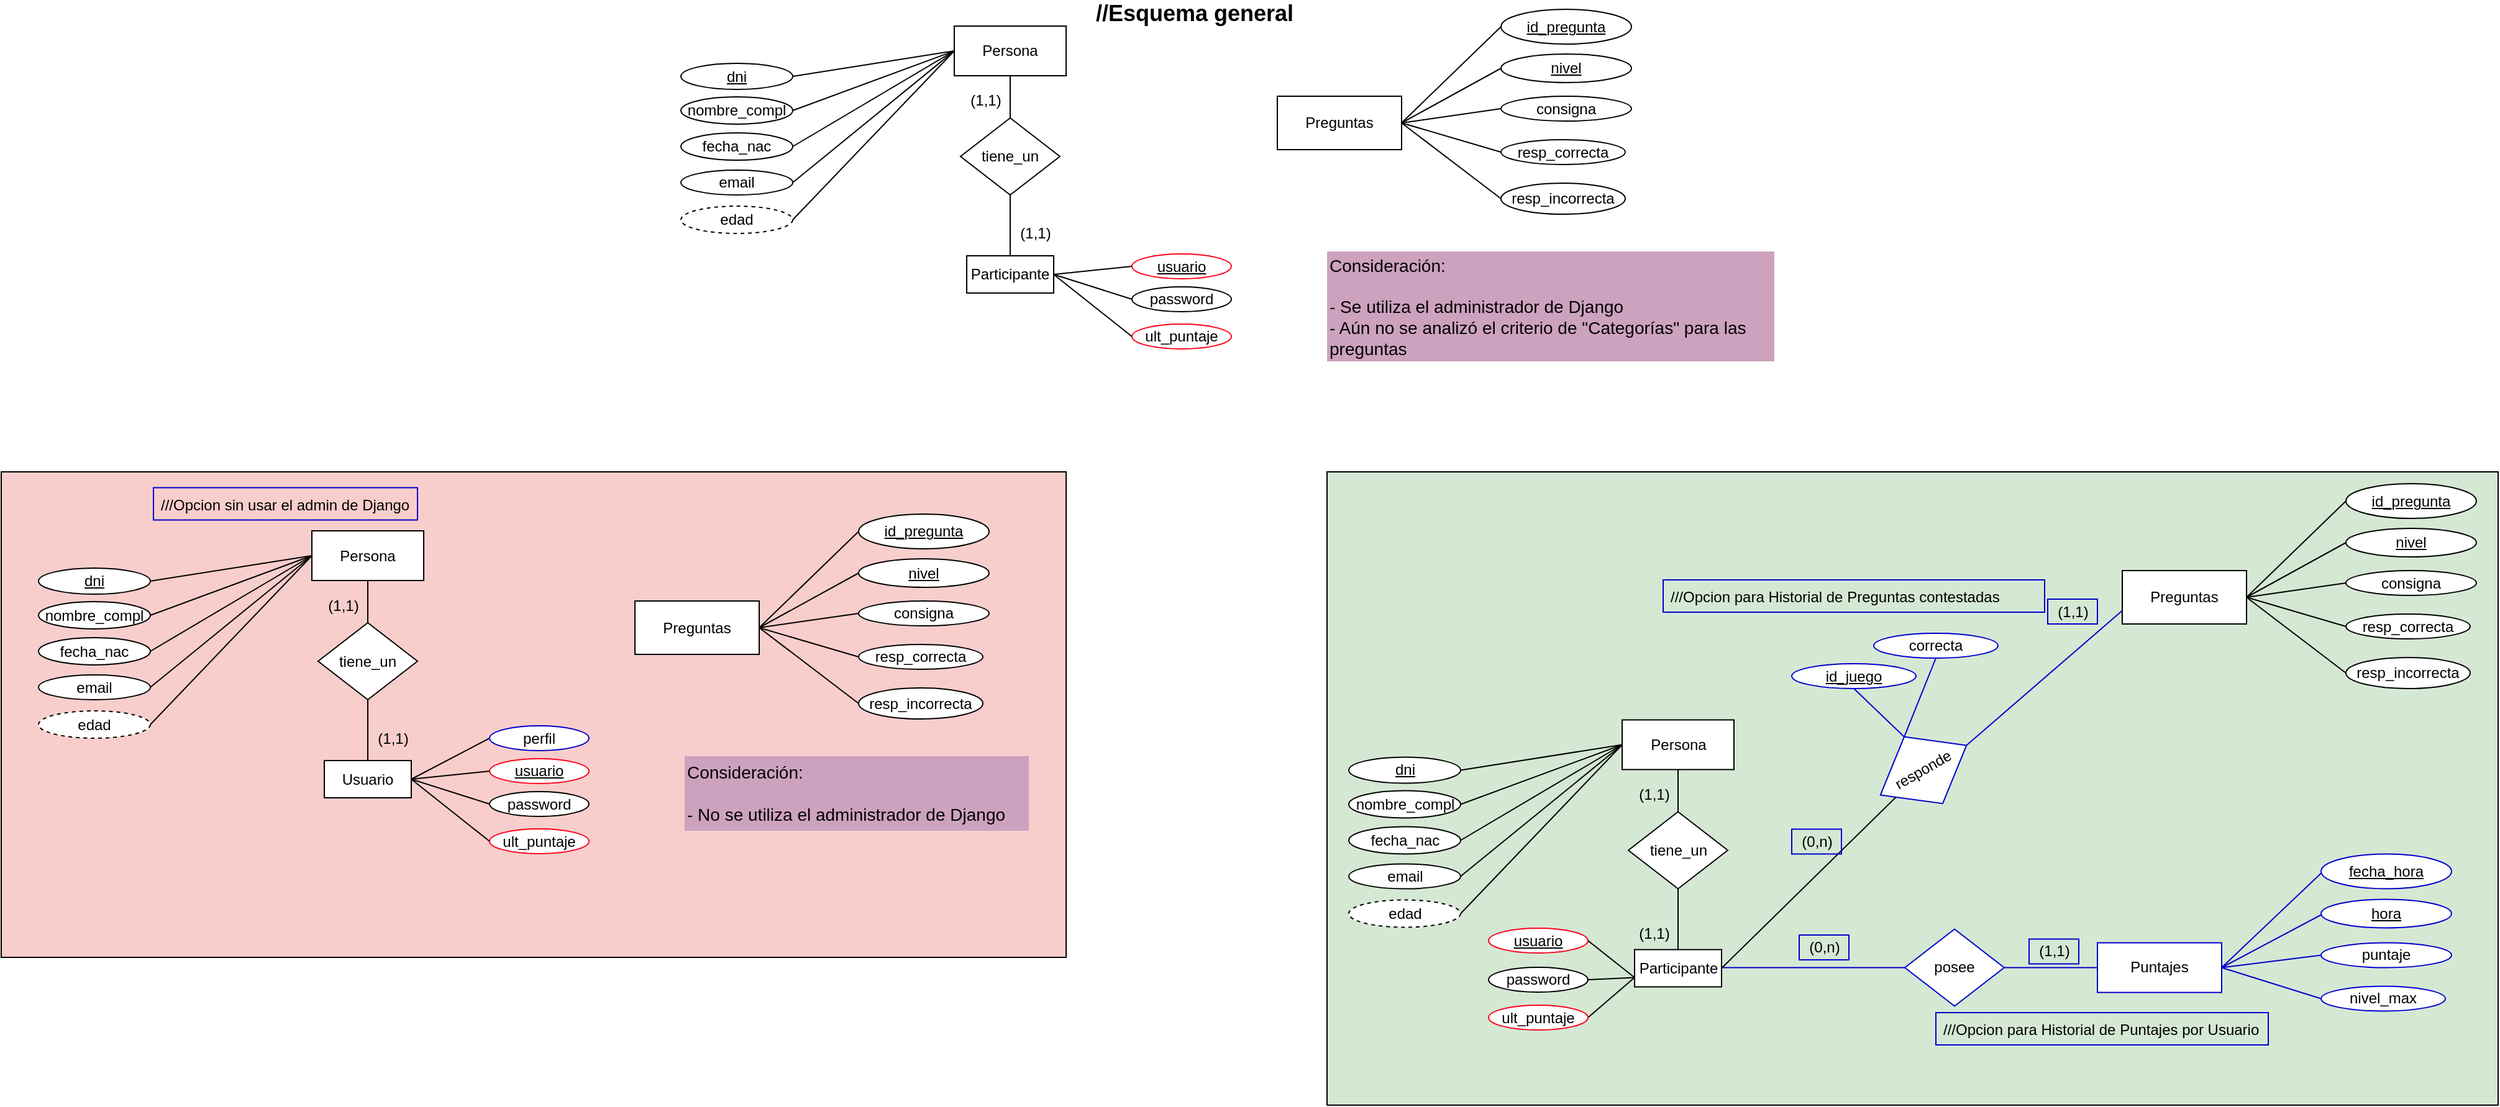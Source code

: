 <mxfile version="14.7.5" type="google"><diagram id="C5RBs43oDa-KdzZeNtuy" name="Page-1"><mxGraphModel dx="2041" dy="525" grid="1" gridSize="10" guides="1" tooltips="1" connect="1" arrows="1" fold="1" page="1" pageScale="1" pageWidth="827" pageHeight="1169" math="0" shadow="0"><root><mxCell id="WIyWlLk6GJQsqaUBKTNV-0"/><mxCell id="WIyWlLk6GJQsqaUBKTNV-1" parent="WIyWlLk6GJQsqaUBKTNV-0"/><mxCell id="4EVvtIi4QUzJaGmsLQcf-81" value="" style="rounded=0;whiteSpace=wrap;html=1;fillColor=#D5E8D4;" vertex="1" parent="WIyWlLk6GJQsqaUBKTNV-1"><mxGeometry x="560" y="389" width="942.5" height="510" as="geometry"/></mxCell><mxCell id="4EVvtIi4QUzJaGmsLQcf-36" value="" style="rounded=0;whiteSpace=wrap;html=1;fillColor=#F8CECC;" vertex="1" parent="WIyWlLk6GJQsqaUBKTNV-1"><mxGeometry x="-507" y="389" width="857" height="391" as="geometry"/></mxCell><mxCell id="5IrtPDX4QLmlhJ31itoz-1" value="Participante" style="whiteSpace=wrap;html=1;align=center;" parent="WIyWlLk6GJQsqaUBKTNV-1" vertex="1"><mxGeometry x="270" y="215" width="70" height="30" as="geometry"/></mxCell><mxCell id="5IrtPDX4QLmlhJ31itoz-11" value="Persona" style="whiteSpace=wrap;html=1;align=center;" parent="WIyWlLk6GJQsqaUBKTNV-1" vertex="1"><mxGeometry x="260" y="30" width="90" height="40" as="geometry"/></mxCell><mxCell id="5IrtPDX4QLmlhJ31itoz-18" value="dni" style="ellipse;whiteSpace=wrap;html=1;align=center;fontStyle=4" parent="WIyWlLk6GJQsqaUBKTNV-1" vertex="1"><mxGeometry x="40" y="60" width="90" height="21" as="geometry"/></mxCell><mxCell id="5IrtPDX4QLmlhJ31itoz-21" value="nombre_compl" style="ellipse;whiteSpace=wrap;html=1;align=center;" parent="WIyWlLk6GJQsqaUBKTNV-1" vertex="1"><mxGeometry x="40" y="87" width="90" height="22" as="geometry"/></mxCell><mxCell id="5IrtPDX4QLmlhJ31itoz-23" value="email" style="ellipse;whiteSpace=wrap;html=1;align=center;" parent="WIyWlLk6GJQsqaUBKTNV-1" vertex="1"><mxGeometry x="40" y="146" width="90" height="20" as="geometry"/></mxCell><mxCell id="5IrtPDX4QLmlhJ31itoz-24" value="fecha_nac" style="ellipse;whiteSpace=wrap;html=1;align=center;" parent="WIyWlLk6GJQsqaUBKTNV-1" vertex="1"><mxGeometry x="40" y="116" width="90" height="22" as="geometry"/></mxCell><mxCell id="5IrtPDX4QLmlhJ31itoz-30" value="" style="endArrow=none;html=1;exitX=1;exitY=0.5;exitDx=0;exitDy=0;entryX=0;entryY=0.5;entryDx=0;entryDy=0;" parent="WIyWlLk6GJQsqaUBKTNV-1" source="5IrtPDX4QLmlhJ31itoz-23" target="5IrtPDX4QLmlhJ31itoz-11" edge="1"><mxGeometry width="50" height="50" relative="1" as="geometry"><mxPoint x="93.838" y="184.882" as="sourcePoint"/><mxPoint x="270" y="80" as="targetPoint"/></mxGeometry></mxCell><mxCell id="5IrtPDX4QLmlhJ31itoz-31" value="" style="endArrow=none;html=1;exitX=1;exitY=0.5;exitDx=0;exitDy=0;entryX=0;entryY=0.5;entryDx=0;entryDy=0;" parent="WIyWlLk6GJQsqaUBKTNV-1" source="5IrtPDX4QLmlhJ31itoz-24" target="5IrtPDX4QLmlhJ31itoz-11" edge="1"><mxGeometry width="50" height="50" relative="1" as="geometry"><mxPoint x="103.838" y="194.882" as="sourcePoint"/><mxPoint x="280" y="90" as="targetPoint"/></mxGeometry></mxCell><mxCell id="5IrtPDX4QLmlhJ31itoz-33" value="" style="endArrow=none;html=1;exitX=1;exitY=0.5;exitDx=0;exitDy=0;entryX=0;entryY=0.5;entryDx=0;entryDy=0;" parent="WIyWlLk6GJQsqaUBKTNV-1" source="5IrtPDX4QLmlhJ31itoz-21" target="5IrtPDX4QLmlhJ31itoz-11" edge="1"><mxGeometry width="50" height="50" relative="1" as="geometry"><mxPoint x="110" y="114" as="sourcePoint"/><mxPoint x="270" y="60" as="targetPoint"/></mxGeometry></mxCell><mxCell id="5IrtPDX4QLmlhJ31itoz-34" value="" style="endArrow=none;html=1;exitX=1;exitY=0.5;exitDx=0;exitDy=0;entryX=0;entryY=0.5;entryDx=0;entryDy=0;" parent="WIyWlLk6GJQsqaUBKTNV-1" source="5IrtPDX4QLmlhJ31itoz-18" target="5IrtPDX4QLmlhJ31itoz-11" edge="1"><mxGeometry width="50" height="50" relative="1" as="geometry"><mxPoint x="120" y="124" as="sourcePoint"/><mxPoint x="280" y="70" as="targetPoint"/></mxGeometry></mxCell><mxCell id="5IrtPDX4QLmlhJ31itoz-40" value="&lt;u&gt;usuario&lt;/u&gt;" style="ellipse;whiteSpace=wrap;html=1;align=center;strokeColor=#FF031C;" parent="WIyWlLk6GJQsqaUBKTNV-1" vertex="1"><mxGeometry x="403" y="213.5" width="80" height="20" as="geometry"/></mxCell><mxCell id="5IrtPDX4QLmlhJ31itoz-41" value="password" style="ellipse;whiteSpace=wrap;html=1;align=center;" parent="WIyWlLk6GJQsqaUBKTNV-1" vertex="1"><mxGeometry x="403" y="240" width="80" height="20" as="geometry"/></mxCell><mxCell id="5IrtPDX4QLmlhJ31itoz-46" value="" style="endArrow=none;html=1;exitX=1;exitY=0.5;exitDx=0;exitDy=0;entryX=0;entryY=0.5;entryDx=0;entryDy=0;" parent="WIyWlLk6GJQsqaUBKTNV-1" source="5IrtPDX4QLmlhJ31itoz-1" target="5IrtPDX4QLmlhJ31itoz-40" edge="1"><mxGeometry width="50" height="50" relative="1" as="geometry"><mxPoint x="350" y="190" as="sourcePoint"/><mxPoint x="410" y="220" as="targetPoint"/></mxGeometry></mxCell><mxCell id="5IrtPDX4QLmlhJ31itoz-47" value="" style="endArrow=none;html=1;exitX=1;exitY=0.5;exitDx=0;exitDy=0;entryX=0;entryY=0.5;entryDx=0;entryDy=0;" parent="WIyWlLk6GJQsqaUBKTNV-1" source="5IrtPDX4QLmlhJ31itoz-1" target="5IrtPDX4QLmlhJ31itoz-41" edge="1"><mxGeometry width="50" height="50" relative="1" as="geometry"><mxPoint x="350" y="190" as="sourcePoint"/><mxPoint x="410" y="250" as="targetPoint"/></mxGeometry></mxCell><mxCell id="5IrtPDX4QLmlhJ31itoz-107" value="" style="endArrow=none;html=1;entryX=0.5;entryY=1;entryDx=0;entryDy=0;exitX=0.5;exitY=0;exitDx=0;exitDy=0;" parent="WIyWlLk6GJQsqaUBKTNV-1" source="yPxLyXrba6VyvDVK-PYS-58" target="5IrtPDX4QLmlhJ31itoz-11" edge="1"><mxGeometry width="50" height="50" relative="1" as="geometry"><mxPoint x="305" y="140" as="sourcePoint"/><mxPoint x="304.5" y="76.5" as="targetPoint"/></mxGeometry></mxCell><mxCell id="5IrtPDX4QLmlhJ31itoz-110" value="(1,1)" style="text;html=1;align=center;verticalAlign=middle;resizable=0;points=[];autosize=1;" parent="WIyWlLk6GJQsqaUBKTNV-1" vertex="1"><mxGeometry x="265" y="80" width="40" height="20" as="geometry"/></mxCell><mxCell id="yPxLyXrba6VyvDVK-PYS-34" value="Preguntas" style="whiteSpace=wrap;html=1;align=center;" parent="WIyWlLk6GJQsqaUBKTNV-1" vertex="1"><mxGeometry x="520" y="86.5" width="100" height="43" as="geometry"/></mxCell><mxCell id="yPxLyXrba6VyvDVK-PYS-35" value="id_pregunta" style="ellipse;whiteSpace=wrap;html=1;align=center;fontStyle=4;" parent="WIyWlLk6GJQsqaUBKTNV-1" vertex="1"><mxGeometry x="700" y="16.5" width="105" height="28" as="geometry"/></mxCell><mxCell id="yPxLyXrba6VyvDVK-PYS-36" value="consigna" style="ellipse;whiteSpace=wrap;html=1;align=center;" parent="WIyWlLk6GJQsqaUBKTNV-1" vertex="1"><mxGeometry x="700" y="86.5" width="105" height="20" as="geometry"/></mxCell><mxCell id="yPxLyXrba6VyvDVK-PYS-37" value="resp_correcta" style="ellipse;whiteSpace=wrap;html=1;align=center;" parent="WIyWlLk6GJQsqaUBKTNV-1" vertex="1"><mxGeometry x="700" y="121.5" width="100" height="20" as="geometry"/></mxCell><mxCell id="yPxLyXrba6VyvDVK-PYS-38" value="resp_incorrecta" style="ellipse;whiteSpace=wrap;html=1;align=center;" parent="WIyWlLk6GJQsqaUBKTNV-1" vertex="1"><mxGeometry x="700" y="156.5" width="100" height="25" as="geometry"/></mxCell><mxCell id="yPxLyXrba6VyvDVK-PYS-39" value="" style="endArrow=none;html=1;entryX=0;entryY=0.5;entryDx=0;entryDy=0;exitX=1;exitY=0.5;exitDx=0;exitDy=0;" parent="WIyWlLk6GJQsqaUBKTNV-1" source="yPxLyXrba6VyvDVK-PYS-34" target="yPxLyXrba6VyvDVK-PYS-35" edge="1"><mxGeometry width="50" height="50" relative="1" as="geometry"><mxPoint x="720" y="131.5" as="sourcePoint"/><mxPoint x="770" y="81.5" as="targetPoint"/></mxGeometry></mxCell><mxCell id="yPxLyXrba6VyvDVK-PYS-40" value="" style="endArrow=none;html=1;entryX=0;entryY=0.5;entryDx=0;entryDy=0;exitX=1;exitY=0.5;exitDx=0;exitDy=0;" parent="WIyWlLk6GJQsqaUBKTNV-1" source="yPxLyXrba6VyvDVK-PYS-34" target="yPxLyXrba6VyvDVK-PYS-36" edge="1"><mxGeometry width="50" height="50" relative="1" as="geometry"><mxPoint x="640" y="76.5" as="sourcePoint"/><mxPoint x="710" y="70.5" as="targetPoint"/></mxGeometry></mxCell><mxCell id="yPxLyXrba6VyvDVK-PYS-41" value="" style="endArrow=none;html=1;entryX=0;entryY=0.5;entryDx=0;entryDy=0;exitX=1;exitY=0.5;exitDx=0;exitDy=0;" parent="WIyWlLk6GJQsqaUBKTNV-1" source="yPxLyXrba6VyvDVK-PYS-34" target="yPxLyXrba6VyvDVK-PYS-37" edge="1"><mxGeometry width="50" height="50" relative="1" as="geometry"><mxPoint x="650" y="86.5" as="sourcePoint"/><mxPoint x="720" y="80.5" as="targetPoint"/></mxGeometry></mxCell><mxCell id="yPxLyXrba6VyvDVK-PYS-42" value="" style="endArrow=none;html=1;entryX=0;entryY=0.5;entryDx=0;entryDy=0;exitX=1;exitY=0.5;exitDx=0;exitDy=0;" parent="WIyWlLk6GJQsqaUBKTNV-1" source="yPxLyXrba6VyvDVK-PYS-34" target="yPxLyXrba6VyvDVK-PYS-38" edge="1"><mxGeometry width="50" height="50" relative="1" as="geometry"><mxPoint x="660" y="96.5" as="sourcePoint"/><mxPoint x="730" y="90.5" as="targetPoint"/></mxGeometry></mxCell><mxCell id="yPxLyXrba6VyvDVK-PYS-45" value="nivel" style="ellipse;whiteSpace=wrap;html=1;align=center;fontStyle=4;" parent="WIyWlLk6GJQsqaUBKTNV-1" vertex="1"><mxGeometry x="700" y="52.5" width="105" height="23" as="geometry"/></mxCell><mxCell id="yPxLyXrba6VyvDVK-PYS-47" value="" style="endArrow=none;html=1;exitX=1;exitY=0.5;exitDx=0;exitDy=0;entryX=0;entryY=0.5;entryDx=0;entryDy=0;" parent="WIyWlLk6GJQsqaUBKTNV-1" source="yPxLyXrba6VyvDVK-PYS-34" target="yPxLyXrba6VyvDVK-PYS-45" edge="1"><mxGeometry width="50" height="50" relative="1" as="geometry"><mxPoint x="735" y="-3.5" as="sourcePoint"/><mxPoint x="785" y="-53.5" as="targetPoint"/></mxGeometry></mxCell><mxCell id="yPxLyXrba6VyvDVK-PYS-58" value="tiene_un" style="rhombus;whiteSpace=wrap;html=1;" parent="WIyWlLk6GJQsqaUBKTNV-1" vertex="1"><mxGeometry x="265" y="104" width="80" height="62" as="geometry"/></mxCell><mxCell id="yPxLyXrba6VyvDVK-PYS-59" value="" style="endArrow=none;html=1;entryX=0.5;entryY=1;entryDx=0;entryDy=0;exitX=0.5;exitY=0;exitDx=0;exitDy=0;" parent="WIyWlLk6GJQsqaUBKTNV-1" source="5IrtPDX4QLmlhJ31itoz-1" target="yPxLyXrba6VyvDVK-PYS-58" edge="1"><mxGeometry width="50" height="50" relative="1" as="geometry"><mxPoint x="540" y="300" as="sourcePoint"/><mxPoint x="590" y="250" as="targetPoint"/></mxGeometry></mxCell><mxCell id="yPxLyXrba6VyvDVK-PYS-62" value="(1,1)" style="text;html=1;align=center;verticalAlign=middle;resizable=0;points=[];autosize=1;" parent="WIyWlLk6GJQsqaUBKTNV-1" vertex="1"><mxGeometry x="305" y="187" width="40" height="20" as="geometry"/></mxCell><mxCell id="yPxLyXrba6VyvDVK-PYS-65" value="ult_puntaje" style="ellipse;whiteSpace=wrap;html=1;align=center;strokeColor=#FF031C;" parent="WIyWlLk6GJQsqaUBKTNV-1" vertex="1"><mxGeometry x="403" y="270" width="80" height="20" as="geometry"/></mxCell><mxCell id="yPxLyXrba6VyvDVK-PYS-66" value="" style="endArrow=none;html=1;exitX=1;exitY=0.5;exitDx=0;exitDy=0;entryX=0;entryY=0.5;entryDx=0;entryDy=0;" parent="WIyWlLk6GJQsqaUBKTNV-1" source="5IrtPDX4QLmlhJ31itoz-1" target="yPxLyXrba6VyvDVK-PYS-65" edge="1"><mxGeometry width="50" height="50" relative="1" as="geometry"><mxPoint x="350" y="240" as="sourcePoint"/><mxPoint x="413" y="260" as="targetPoint"/></mxGeometry></mxCell><mxCell id="yPxLyXrba6VyvDVK-PYS-67" value="Puntajes" style="whiteSpace=wrap;html=1;align=center;strokeColor=#0000CC;" parent="WIyWlLk6GJQsqaUBKTNV-1" vertex="1"><mxGeometry x="1180" y="768.25" width="100" height="40" as="geometry"/></mxCell><mxCell id="yPxLyXrba6VyvDVK-PYS-68" value="fecha_hora" style="ellipse;whiteSpace=wrap;html=1;align=center;fontStyle=4;strokeColor=#0000CC;" parent="WIyWlLk6GJQsqaUBKTNV-1" vertex="1"><mxGeometry x="1360" y="696.75" width="105" height="28" as="geometry"/></mxCell><mxCell id="yPxLyXrba6VyvDVK-PYS-69" value="puntaje" style="ellipse;whiteSpace=wrap;html=1;align=center;strokeColor=#0000CC;" parent="WIyWlLk6GJQsqaUBKTNV-1" vertex="1"><mxGeometry x="1360" y="768.25" width="105" height="20" as="geometry"/></mxCell><mxCell id="yPxLyXrba6VyvDVK-PYS-70" value="nivel_max" style="ellipse;whiteSpace=wrap;html=1;align=center;strokeColor=#0000CC;" parent="WIyWlLk6GJQsqaUBKTNV-1" vertex="1"><mxGeometry x="1360" y="803.25" width="100" height="20" as="geometry"/></mxCell><mxCell id="yPxLyXrba6VyvDVK-PYS-72" value="" style="endArrow=none;html=1;entryX=0;entryY=0.5;entryDx=0;entryDy=0;exitX=1;exitY=0.5;exitDx=0;exitDy=0;strokeColor=#0000CC;" parent="WIyWlLk6GJQsqaUBKTNV-1" source="yPxLyXrba6VyvDVK-PYS-67" edge="1"><mxGeometry width="50" height="50" relative="1" as="geometry"><mxPoint x="1380" y="813.25" as="sourcePoint"/><mxPoint x="1360.0" y="712.25" as="targetPoint"/></mxGeometry></mxCell><mxCell id="yPxLyXrba6VyvDVK-PYS-73" value="" style="endArrow=none;html=1;entryX=0;entryY=0.5;entryDx=0;entryDy=0;exitX=1;exitY=0.5;exitDx=0;exitDy=0;strokeColor=#0000CC;" parent="WIyWlLk6GJQsqaUBKTNV-1" source="yPxLyXrba6VyvDVK-PYS-67" edge="1"><mxGeometry width="50" height="50" relative="1" as="geometry"><mxPoint x="1300" y="758.25" as="sourcePoint"/><mxPoint x="1360" y="778.25" as="targetPoint"/></mxGeometry></mxCell><mxCell id="yPxLyXrba6VyvDVK-PYS-74" value="" style="endArrow=none;html=1;entryX=0;entryY=0.5;entryDx=0;entryDy=0;exitX=1;exitY=0.5;exitDx=0;exitDy=0;strokeColor=#0000CC;" parent="WIyWlLk6GJQsqaUBKTNV-1" source="yPxLyXrba6VyvDVK-PYS-67" target="yPxLyXrba6VyvDVK-PYS-70" edge="1"><mxGeometry width="50" height="50" relative="1" as="geometry"><mxPoint x="1310" y="768.25" as="sourcePoint"/><mxPoint x="1380" y="762.25" as="targetPoint"/></mxGeometry></mxCell><mxCell id="yPxLyXrba6VyvDVK-PYS-76" value="hora" style="ellipse;whiteSpace=wrap;html=1;align=center;fontStyle=4;strokeColor=#0000CC;" parent="WIyWlLk6GJQsqaUBKTNV-1" vertex="1"><mxGeometry x="1360" y="733.25" width="105" height="23" as="geometry"/></mxCell><mxCell id="yPxLyXrba6VyvDVK-PYS-77" value="" style="endArrow=none;html=1;exitX=1;exitY=0.5;exitDx=0;exitDy=0;entryX=0;entryY=0.5;entryDx=0;entryDy=0;strokeColor=#0000CC;" parent="WIyWlLk6GJQsqaUBKTNV-1" source="yPxLyXrba6VyvDVK-PYS-67" edge="1"><mxGeometry width="50" height="50" relative="1" as="geometry"><mxPoint x="1395" y="678.25" as="sourcePoint"/><mxPoint x="1360.0" y="745.75" as="targetPoint"/></mxGeometry></mxCell><mxCell id="yPxLyXrba6VyvDVK-PYS-78" value="posee" style="rhombus;whiteSpace=wrap;html=1;strokeColor=#0000CC;" parent="WIyWlLk6GJQsqaUBKTNV-1" vertex="1"><mxGeometry x="1025" y="757.25" width="80" height="62" as="geometry"/></mxCell><mxCell id="yPxLyXrba6VyvDVK-PYS-79" value="" style="endArrow=none;html=1;entryX=1;entryY=0.5;entryDx=0;entryDy=0;exitX=0;exitY=0.5;exitDx=0;exitDy=0;strokeColor=#0000CC;" parent="WIyWlLk6GJQsqaUBKTNV-1" source="yPxLyXrba6VyvDVK-PYS-67" target="yPxLyXrba6VyvDVK-PYS-78" edge="1"><mxGeometry width="50" height="50" relative="1" as="geometry"><mxPoint x="1080" y="792.25" as="sourcePoint"/><mxPoint x="1080" y="743.25" as="targetPoint"/></mxGeometry></mxCell><mxCell id="yPxLyXrba6VyvDVK-PYS-80" value="(1,1)" style="text;html=1;align=center;verticalAlign=middle;resizable=0;points=[];autosize=1;strokeColor=#0000CC;" parent="WIyWlLk6GJQsqaUBKTNV-1" vertex="1"><mxGeometry x="1125" y="765.25" width="40" height="20" as="geometry"/></mxCell><mxCell id="yPxLyXrba6VyvDVK-PYS-81" value="" style="endArrow=none;html=1;exitX=0;exitY=0.5;exitDx=0;exitDy=0;strokeColor=#0000CC;" parent="WIyWlLk6GJQsqaUBKTNV-1" source="yPxLyXrba6VyvDVK-PYS-78" edge="1"><mxGeometry width="50" height="50" relative="1" as="geometry"><mxPoint x="1025" y="715.25" as="sourcePoint"/><mxPoint x="877.5" y="788.25" as="targetPoint"/></mxGeometry></mxCell><mxCell id="yPxLyXrba6VyvDVK-PYS-82" value="(0,n)" style="text;html=1;align=center;verticalAlign=middle;resizable=0;points=[];autosize=1;strokeColor=#0000CC;" parent="WIyWlLk6GJQsqaUBKTNV-1" vertex="1"><mxGeometry x="940" y="762" width="40" height="20" as="geometry"/></mxCell><mxCell id="yPxLyXrba6VyvDVK-PYS-83" value="///Opcion para Historial de Puntajes por Usuario" style="text;fillColor=none;align=left;verticalAlign=top;spacingLeft=4;spacingRight=4;overflow=hidden;rotatable=0;points=[[0,0.5],[1,0.5]];portConstraint=eastwest;strokeColor=#0000CC;" parent="WIyWlLk6GJQsqaUBKTNV-1" vertex="1"><mxGeometry x="1050" y="824.5" width="267.5" height="26" as="geometry"/></mxCell><mxCell id="yPxLyXrba6VyvDVK-PYS-87" value="" style="endArrow=none;html=1;entryX=0;entryY=0.75;entryDx=0;entryDy=0;exitX=1;exitY=0.5;exitDx=0;exitDy=0;strokeColor=#0000CC;" parent="WIyWlLk6GJQsqaUBKTNV-1" source="yPxLyXrba6VyvDVK-PYS-88" target="4EVvtIi4QUzJaGmsLQcf-58" edge="1"><mxGeometry width="50" height="50" relative="1" as="geometry"><mxPoint x="1087" y="636.75" as="sourcePoint"/><mxPoint x="1147" y="636.75" as="targetPoint"/></mxGeometry></mxCell><mxCell id="yPxLyXrba6VyvDVK-PYS-88" value="responde" style="rhombus;whiteSpace=wrap;html=1;strokeColor=#0000CC;rotation=-30;" parent="WIyWlLk6GJQsqaUBKTNV-1" vertex="1"><mxGeometry x="1000" y="598.25" width="80" height="62" as="geometry"/></mxCell><mxCell id="yPxLyXrba6VyvDVK-PYS-91" value="correcta" style="ellipse;whiteSpace=wrap;html=1;align=center;strokeColor=#0000CC;" parent="WIyWlLk6GJQsqaUBKTNV-1" vertex="1"><mxGeometry x="1000" y="519" width="100" height="20" as="geometry"/></mxCell><mxCell id="yPxLyXrba6VyvDVK-PYS-92" value="" style="endArrow=none;html=1;exitX=0.5;exitY=0;exitDx=0;exitDy=0;entryX=0.5;entryY=1;entryDx=0;entryDy=0;strokeColor=#0000CC;" parent="WIyWlLk6GJQsqaUBKTNV-1" source="yPxLyXrba6VyvDVK-PYS-88" target="yPxLyXrba6VyvDVK-PYS-91" edge="1"><mxGeometry width="50" height="50" relative="1" as="geometry"><mxPoint x="927" y="476.75" as="sourcePoint"/><mxPoint x="1047" y="501.75" as="targetPoint"/></mxGeometry></mxCell><mxCell id="yPxLyXrba6VyvDVK-PYS-97" value="(1,1)" style="text;html=1;align=center;verticalAlign=middle;resizable=0;points=[];autosize=1;strokeColor=#0000CC;" parent="WIyWlLk6GJQsqaUBKTNV-1" vertex="1"><mxGeometry x="1140" y="491.5" width="40" height="20" as="geometry"/></mxCell><mxCell id="yPxLyXrba6VyvDVK-PYS-98" value="&lt;u&gt;id_juego&lt;/u&gt;" style="ellipse;whiteSpace=wrap;html=1;align=center;strokeColor=#0000CC;" parent="WIyWlLk6GJQsqaUBKTNV-1" vertex="1"><mxGeometry x="934" y="543.5" width="100" height="20" as="geometry"/></mxCell><mxCell id="yPxLyXrba6VyvDVK-PYS-99" value="" style="endArrow=none;html=1;exitX=0.5;exitY=0;exitDx=0;exitDy=0;entryX=0.5;entryY=1;entryDx=0;entryDy=0;strokeColor=#0000CC;" parent="WIyWlLk6GJQsqaUBKTNV-1" source="yPxLyXrba6VyvDVK-PYS-88" target="yPxLyXrba6VyvDVK-PYS-98" edge="1"><mxGeometry width="50" height="50" relative="1" as="geometry"><mxPoint x="1047" y="615.75" as="sourcePoint"/><mxPoint x="1097" y="566.75" as="targetPoint"/></mxGeometry></mxCell><mxCell id="yPxLyXrba6VyvDVK-PYS-101" value="///Opcion para Historial de Preguntas contestadas" style="text;fillColor=none;align=left;verticalAlign=top;spacingLeft=4;spacingRight=4;overflow=hidden;rotatable=0;points=[[0,0.5],[1,0.5]];portConstraint=eastwest;strokeColor=#0000CC;" parent="WIyWlLk6GJQsqaUBKTNV-1" vertex="1"><mxGeometry x="830.5" y="476" width="307" height="26" as="geometry"/></mxCell><mxCell id="yPxLyXrba6VyvDVK-PYS-104" value="edad" style="ellipse;whiteSpace=wrap;html=1;align=center;dashed=1;" parent="WIyWlLk6GJQsqaUBKTNV-1" vertex="1"><mxGeometry x="40" y="175" width="90" height="22" as="geometry"/></mxCell><mxCell id="yPxLyXrba6VyvDVK-PYS-105" value="" style="endArrow=none;html=1;exitX=1;exitY=0.5;exitDx=0;exitDy=0;" parent="WIyWlLk6GJQsqaUBKTNV-1" source="yPxLyXrba6VyvDVK-PYS-104" edge="1"><mxGeometry width="50" height="50" relative="1" as="geometry"><mxPoint x="103.838" y="253.882" as="sourcePoint"/><mxPoint x="260" y="50" as="targetPoint"/></mxGeometry></mxCell><mxCell id="yPxLyXrba6VyvDVK-PYS-109" value="///Opcion sin usar el admin de Django" style="text;fillColor=none;align=left;verticalAlign=top;spacingLeft=4;spacingRight=4;overflow=hidden;rotatable=0;points=[[0,0.5],[1,0.5]];portConstraint=eastwest;strokeColor=#0000CC;" parent="WIyWlLk6GJQsqaUBKTNV-1" vertex="1"><mxGeometry x="-384.5" y="401.75" width="212.5" height="26" as="geometry"/></mxCell><mxCell id="yPxLyXrba6VyvDVK-PYS-110" style="edgeStyle=orthogonalEdgeStyle;rounded=0;orthogonalLoop=1;jettySize=auto;html=1;exitX=1;exitY=0.5;exitDx=0;exitDy=0;strokeColor=#0000CC;" parent="WIyWlLk6GJQsqaUBKTNV-1" source="yPxLyXrba6VyvDVK-PYS-109" target="yPxLyXrba6VyvDVK-PYS-109" edge="1"><mxGeometry relative="1" as="geometry"/></mxCell><mxCell id="4EVvtIi4QUzJaGmsLQcf-0" value="&lt;font style=&quot;font-size: 14px&quot;&gt;Consideración:&amp;nbsp;&lt;br&gt;&lt;br&gt;- Se utiliza el administrador de Django&lt;br&gt;- Aún no se analizó el criterio de &quot;Categorías&quot; para las preguntas&lt;br&gt;&lt;/font&gt;" style="text;html=1;strokeColor=none;fillColor=#CDA2BE;align=left;verticalAlign=middle;whiteSpace=wrap;rounded=0;" vertex="1" parent="WIyWlLk6GJQsqaUBKTNV-1"><mxGeometry x="560" y="211.5" width="360" height="88.5" as="geometry"/></mxCell><mxCell id="4EVvtIi4QUzJaGmsLQcf-1" value="Usuario" style="whiteSpace=wrap;html=1;align=center;" vertex="1" parent="WIyWlLk6GJQsqaUBKTNV-1"><mxGeometry x="-247" y="621.5" width="70" height="30" as="geometry"/></mxCell><mxCell id="4EVvtIi4QUzJaGmsLQcf-2" value="Persona" style="whiteSpace=wrap;html=1;align=center;" vertex="1" parent="WIyWlLk6GJQsqaUBKTNV-1"><mxGeometry x="-257" y="436.5" width="90" height="40" as="geometry"/></mxCell><mxCell id="4EVvtIi4QUzJaGmsLQcf-3" value="dni" style="ellipse;whiteSpace=wrap;html=1;align=center;fontStyle=4" vertex="1" parent="WIyWlLk6GJQsqaUBKTNV-1"><mxGeometry x="-477" y="466.5" width="90" height="21" as="geometry"/></mxCell><mxCell id="4EVvtIi4QUzJaGmsLQcf-4" value="nombre_compl" style="ellipse;whiteSpace=wrap;html=1;align=center;" vertex="1" parent="WIyWlLk6GJQsqaUBKTNV-1"><mxGeometry x="-477" y="493.5" width="90" height="22" as="geometry"/></mxCell><mxCell id="4EVvtIi4QUzJaGmsLQcf-5" value="email" style="ellipse;whiteSpace=wrap;html=1;align=center;" vertex="1" parent="WIyWlLk6GJQsqaUBKTNV-1"><mxGeometry x="-477" y="552.5" width="90" height="20" as="geometry"/></mxCell><mxCell id="4EVvtIi4QUzJaGmsLQcf-6" value="fecha_nac" style="ellipse;whiteSpace=wrap;html=1;align=center;" vertex="1" parent="WIyWlLk6GJQsqaUBKTNV-1"><mxGeometry x="-477" y="522.5" width="90" height="22" as="geometry"/></mxCell><mxCell id="4EVvtIi4QUzJaGmsLQcf-7" value="" style="endArrow=none;html=1;exitX=1;exitY=0.5;exitDx=0;exitDy=0;entryX=0;entryY=0.5;entryDx=0;entryDy=0;" edge="1" parent="WIyWlLk6GJQsqaUBKTNV-1" source="4EVvtIi4QUzJaGmsLQcf-5" target="4EVvtIi4QUzJaGmsLQcf-2"><mxGeometry width="50" height="50" relative="1" as="geometry"><mxPoint x="-423.162" y="591.382" as="sourcePoint"/><mxPoint x="-247" y="486.5" as="targetPoint"/></mxGeometry></mxCell><mxCell id="4EVvtIi4QUzJaGmsLQcf-8" value="" style="endArrow=none;html=1;exitX=1;exitY=0.5;exitDx=0;exitDy=0;entryX=0;entryY=0.5;entryDx=0;entryDy=0;" edge="1" parent="WIyWlLk6GJQsqaUBKTNV-1" source="4EVvtIi4QUzJaGmsLQcf-6" target="4EVvtIi4QUzJaGmsLQcf-2"><mxGeometry width="50" height="50" relative="1" as="geometry"><mxPoint x="-413.162" y="601.382" as="sourcePoint"/><mxPoint x="-237" y="496.5" as="targetPoint"/></mxGeometry></mxCell><mxCell id="4EVvtIi4QUzJaGmsLQcf-9" value="" style="endArrow=none;html=1;exitX=1;exitY=0.5;exitDx=0;exitDy=0;entryX=0;entryY=0.5;entryDx=0;entryDy=0;" edge="1" parent="WIyWlLk6GJQsqaUBKTNV-1" source="4EVvtIi4QUzJaGmsLQcf-4" target="4EVvtIi4QUzJaGmsLQcf-2"><mxGeometry width="50" height="50" relative="1" as="geometry"><mxPoint x="-407" y="520.5" as="sourcePoint"/><mxPoint x="-247" y="466.5" as="targetPoint"/></mxGeometry></mxCell><mxCell id="4EVvtIi4QUzJaGmsLQcf-10" value="" style="endArrow=none;html=1;exitX=1;exitY=0.5;exitDx=0;exitDy=0;entryX=0;entryY=0.5;entryDx=0;entryDy=0;" edge="1" parent="WIyWlLk6GJQsqaUBKTNV-1" source="4EVvtIi4QUzJaGmsLQcf-3" target="4EVvtIi4QUzJaGmsLQcf-2"><mxGeometry width="50" height="50" relative="1" as="geometry"><mxPoint x="-397" y="530.5" as="sourcePoint"/><mxPoint x="-237" y="476.5" as="targetPoint"/></mxGeometry></mxCell><mxCell id="4EVvtIi4QUzJaGmsLQcf-11" value="&lt;u&gt;usuario&lt;/u&gt;" style="ellipse;whiteSpace=wrap;html=1;align=center;strokeColor=#FF031C;" vertex="1" parent="WIyWlLk6GJQsqaUBKTNV-1"><mxGeometry x="-114" y="620" width="80" height="20" as="geometry"/></mxCell><mxCell id="4EVvtIi4QUzJaGmsLQcf-12" value="password" style="ellipse;whiteSpace=wrap;html=1;align=center;" vertex="1" parent="WIyWlLk6GJQsqaUBKTNV-1"><mxGeometry x="-114" y="646.5" width="80" height="20" as="geometry"/></mxCell><mxCell id="4EVvtIi4QUzJaGmsLQcf-13" value="" style="endArrow=none;html=1;exitX=1;exitY=0.5;exitDx=0;exitDy=0;entryX=0;entryY=0.5;entryDx=0;entryDy=0;" edge="1" parent="WIyWlLk6GJQsqaUBKTNV-1" source="4EVvtIi4QUzJaGmsLQcf-1" target="4EVvtIi4QUzJaGmsLQcf-11"><mxGeometry width="50" height="50" relative="1" as="geometry"><mxPoint x="-167" y="596.5" as="sourcePoint"/><mxPoint x="-107" y="626.5" as="targetPoint"/></mxGeometry></mxCell><mxCell id="4EVvtIi4QUzJaGmsLQcf-14" value="" style="endArrow=none;html=1;exitX=1;exitY=0.5;exitDx=0;exitDy=0;entryX=0;entryY=0.5;entryDx=0;entryDy=0;" edge="1" parent="WIyWlLk6GJQsqaUBKTNV-1" source="4EVvtIi4QUzJaGmsLQcf-1" target="4EVvtIi4QUzJaGmsLQcf-12"><mxGeometry width="50" height="50" relative="1" as="geometry"><mxPoint x="-167" y="596.5" as="sourcePoint"/><mxPoint x="-107" y="656.5" as="targetPoint"/></mxGeometry></mxCell><mxCell id="4EVvtIi4QUzJaGmsLQcf-15" value="" style="endArrow=none;html=1;entryX=0.5;entryY=1;entryDx=0;entryDy=0;exitX=0.5;exitY=0;exitDx=0;exitDy=0;" edge="1" parent="WIyWlLk6GJQsqaUBKTNV-1" source="4EVvtIi4QUzJaGmsLQcf-28" target="4EVvtIi4QUzJaGmsLQcf-2"><mxGeometry width="50" height="50" relative="1" as="geometry"><mxPoint x="-212" y="546.5" as="sourcePoint"/><mxPoint x="-212.5" y="483" as="targetPoint"/></mxGeometry></mxCell><mxCell id="4EVvtIi4QUzJaGmsLQcf-16" value="(1,1)" style="text;html=1;align=center;verticalAlign=middle;resizable=0;points=[];autosize=1;" vertex="1" parent="WIyWlLk6GJQsqaUBKTNV-1"><mxGeometry x="-252" y="486.5" width="40" height="20" as="geometry"/></mxCell><mxCell id="4EVvtIi4QUzJaGmsLQcf-17" value="Preguntas" style="whiteSpace=wrap;html=1;align=center;" vertex="1" parent="WIyWlLk6GJQsqaUBKTNV-1"><mxGeometry x="3" y="493" width="100" height="43" as="geometry"/></mxCell><mxCell id="4EVvtIi4QUzJaGmsLQcf-18" value="id_pregunta" style="ellipse;whiteSpace=wrap;html=1;align=center;fontStyle=4;" vertex="1" parent="WIyWlLk6GJQsqaUBKTNV-1"><mxGeometry x="183" y="423" width="105" height="28" as="geometry"/></mxCell><mxCell id="4EVvtIi4QUzJaGmsLQcf-19" value="consigna" style="ellipse;whiteSpace=wrap;html=1;align=center;" vertex="1" parent="WIyWlLk6GJQsqaUBKTNV-1"><mxGeometry x="183" y="493" width="105" height="20" as="geometry"/></mxCell><mxCell id="4EVvtIi4QUzJaGmsLQcf-20" value="resp_correcta" style="ellipse;whiteSpace=wrap;html=1;align=center;" vertex="1" parent="WIyWlLk6GJQsqaUBKTNV-1"><mxGeometry x="183" y="528" width="100" height="20" as="geometry"/></mxCell><mxCell id="4EVvtIi4QUzJaGmsLQcf-21" value="resp_incorrecta" style="ellipse;whiteSpace=wrap;html=1;align=center;" vertex="1" parent="WIyWlLk6GJQsqaUBKTNV-1"><mxGeometry x="183" y="563" width="100" height="25" as="geometry"/></mxCell><mxCell id="4EVvtIi4QUzJaGmsLQcf-22" value="" style="endArrow=none;html=1;entryX=0;entryY=0.5;entryDx=0;entryDy=0;exitX=1;exitY=0.5;exitDx=0;exitDy=0;" edge="1" parent="WIyWlLk6GJQsqaUBKTNV-1" source="4EVvtIi4QUzJaGmsLQcf-17" target="4EVvtIi4QUzJaGmsLQcf-18"><mxGeometry width="50" height="50" relative="1" as="geometry"><mxPoint x="203" y="538" as="sourcePoint"/><mxPoint x="253" y="488" as="targetPoint"/></mxGeometry></mxCell><mxCell id="4EVvtIi4QUzJaGmsLQcf-23" value="" style="endArrow=none;html=1;entryX=0;entryY=0.5;entryDx=0;entryDy=0;exitX=1;exitY=0.5;exitDx=0;exitDy=0;" edge="1" parent="WIyWlLk6GJQsqaUBKTNV-1" source="4EVvtIi4QUzJaGmsLQcf-17" target="4EVvtIi4QUzJaGmsLQcf-19"><mxGeometry width="50" height="50" relative="1" as="geometry"><mxPoint x="123" y="483" as="sourcePoint"/><mxPoint x="193" y="477" as="targetPoint"/></mxGeometry></mxCell><mxCell id="4EVvtIi4QUzJaGmsLQcf-24" value="" style="endArrow=none;html=1;entryX=0;entryY=0.5;entryDx=0;entryDy=0;exitX=1;exitY=0.5;exitDx=0;exitDy=0;" edge="1" parent="WIyWlLk6GJQsqaUBKTNV-1" source="4EVvtIi4QUzJaGmsLQcf-17" target="4EVvtIi4QUzJaGmsLQcf-20"><mxGeometry width="50" height="50" relative="1" as="geometry"><mxPoint x="133" y="493" as="sourcePoint"/><mxPoint x="203" y="487" as="targetPoint"/></mxGeometry></mxCell><mxCell id="4EVvtIi4QUzJaGmsLQcf-25" value="" style="endArrow=none;html=1;entryX=0;entryY=0.5;entryDx=0;entryDy=0;exitX=1;exitY=0.5;exitDx=0;exitDy=0;" edge="1" parent="WIyWlLk6GJQsqaUBKTNV-1" source="4EVvtIi4QUzJaGmsLQcf-17" target="4EVvtIi4QUzJaGmsLQcf-21"><mxGeometry width="50" height="50" relative="1" as="geometry"><mxPoint x="143" y="503" as="sourcePoint"/><mxPoint x="213" y="497" as="targetPoint"/></mxGeometry></mxCell><mxCell id="4EVvtIi4QUzJaGmsLQcf-26" value="nivel" style="ellipse;whiteSpace=wrap;html=1;align=center;fontStyle=4;" vertex="1" parent="WIyWlLk6GJQsqaUBKTNV-1"><mxGeometry x="183" y="459" width="105" height="23" as="geometry"/></mxCell><mxCell id="4EVvtIi4QUzJaGmsLQcf-27" value="" style="endArrow=none;html=1;exitX=1;exitY=0.5;exitDx=0;exitDy=0;entryX=0;entryY=0.5;entryDx=0;entryDy=0;" edge="1" parent="WIyWlLk6GJQsqaUBKTNV-1" source="4EVvtIi4QUzJaGmsLQcf-17" target="4EVvtIi4QUzJaGmsLQcf-26"><mxGeometry width="50" height="50" relative="1" as="geometry"><mxPoint x="218" y="403" as="sourcePoint"/><mxPoint x="268" y="353" as="targetPoint"/></mxGeometry></mxCell><mxCell id="4EVvtIi4QUzJaGmsLQcf-28" value="tiene_un" style="rhombus;whiteSpace=wrap;html=1;" vertex="1" parent="WIyWlLk6GJQsqaUBKTNV-1"><mxGeometry x="-252" y="510.5" width="80" height="62" as="geometry"/></mxCell><mxCell id="4EVvtIi4QUzJaGmsLQcf-29" value="" style="endArrow=none;html=1;entryX=0.5;entryY=1;entryDx=0;entryDy=0;exitX=0.5;exitY=0;exitDx=0;exitDy=0;" edge="1" parent="WIyWlLk6GJQsqaUBKTNV-1" source="4EVvtIi4QUzJaGmsLQcf-1" target="4EVvtIi4QUzJaGmsLQcf-28"><mxGeometry width="50" height="50" relative="1" as="geometry"><mxPoint x="23" y="706.5" as="sourcePoint"/><mxPoint x="73" y="656.5" as="targetPoint"/></mxGeometry></mxCell><mxCell id="4EVvtIi4QUzJaGmsLQcf-30" value="(1,1)" style="text;html=1;align=center;verticalAlign=middle;resizable=0;points=[];autosize=1;" vertex="1" parent="WIyWlLk6GJQsqaUBKTNV-1"><mxGeometry x="-212" y="593.5" width="40" height="20" as="geometry"/></mxCell><mxCell id="4EVvtIi4QUzJaGmsLQcf-31" value="ult_puntaje" style="ellipse;whiteSpace=wrap;html=1;align=center;strokeColor=#FF031C;" vertex="1" parent="WIyWlLk6GJQsqaUBKTNV-1"><mxGeometry x="-114" y="676.5" width="80" height="20" as="geometry"/></mxCell><mxCell id="4EVvtIi4QUzJaGmsLQcf-32" value="" style="endArrow=none;html=1;exitX=1;exitY=0.5;exitDx=0;exitDy=0;entryX=0;entryY=0.5;entryDx=0;entryDy=0;" edge="1" parent="WIyWlLk6GJQsqaUBKTNV-1" source="4EVvtIi4QUzJaGmsLQcf-1" target="4EVvtIi4QUzJaGmsLQcf-31"><mxGeometry width="50" height="50" relative="1" as="geometry"><mxPoint x="-167" y="646.5" as="sourcePoint"/><mxPoint x="-104" y="666.5" as="targetPoint"/></mxGeometry></mxCell><mxCell id="4EVvtIi4QUzJaGmsLQcf-33" value="edad" style="ellipse;whiteSpace=wrap;html=1;align=center;dashed=1;" vertex="1" parent="WIyWlLk6GJQsqaUBKTNV-1"><mxGeometry x="-477" y="581.5" width="90" height="22" as="geometry"/></mxCell><mxCell id="4EVvtIi4QUzJaGmsLQcf-34" value="" style="endArrow=none;html=1;exitX=1;exitY=0.5;exitDx=0;exitDy=0;" edge="1" parent="WIyWlLk6GJQsqaUBKTNV-1" source="4EVvtIi4QUzJaGmsLQcf-33"><mxGeometry width="50" height="50" relative="1" as="geometry"><mxPoint x="-413.162" y="660.382" as="sourcePoint"/><mxPoint x="-257" y="456.5" as="targetPoint"/></mxGeometry></mxCell><mxCell id="4EVvtIi4QUzJaGmsLQcf-35" value="&lt;font style=&quot;font-size: 14px&quot;&gt;Consideración:&amp;nbsp;&lt;br&gt;&lt;br&gt;- No se utiliza el administrador de Django&lt;br&gt;&lt;/font&gt;" style="text;html=1;strokeColor=none;fillColor=#CDA2BE;align=left;verticalAlign=middle;whiteSpace=wrap;rounded=0;" vertex="1" parent="WIyWlLk6GJQsqaUBKTNV-1"><mxGeometry x="43" y="618" width="277" height="60" as="geometry"/></mxCell><mxCell id="4EVvtIi4QUzJaGmsLQcf-40" style="edgeStyle=none;rounded=0;orthogonalLoop=1;jettySize=auto;html=1;exitX=0;exitY=0.5;exitDx=0;exitDy=0;entryX=1;entryY=0.5;entryDx=0;entryDy=0;endArrow=none;endFill=0;" edge="1" parent="WIyWlLk6GJQsqaUBKTNV-1" source="4EVvtIi4QUzJaGmsLQcf-37" target="4EVvtIi4QUzJaGmsLQcf-1"><mxGeometry relative="1" as="geometry"/></mxCell><mxCell id="4EVvtIi4QUzJaGmsLQcf-37" value="perfil" style="ellipse;whiteSpace=wrap;html=1;align=center;strokeColor=#0000CC;" vertex="1" parent="WIyWlLk6GJQsqaUBKTNV-1"><mxGeometry x="-114" y="593.5" width="80" height="20" as="geometry"/></mxCell><mxCell id="4EVvtIi4QUzJaGmsLQcf-83" style="edgeStyle=none;rounded=0;orthogonalLoop=1;jettySize=auto;html=1;exitX=1;exitY=0.5;exitDx=0;exitDy=0;endArrow=none;endFill=0;" edge="1" parent="WIyWlLk6GJQsqaUBKTNV-1" source="4EVvtIi4QUzJaGmsLQcf-42" target="yPxLyXrba6VyvDVK-PYS-88"><mxGeometry relative="1" as="geometry"/></mxCell><mxCell id="4EVvtIi4QUzJaGmsLQcf-42" value="Participante" style="whiteSpace=wrap;html=1;align=center;" vertex="1" parent="WIyWlLk6GJQsqaUBKTNV-1"><mxGeometry x="807.5" y="773.75" width="70" height="30" as="geometry"/></mxCell><mxCell id="4EVvtIi4QUzJaGmsLQcf-43" value="Persona" style="whiteSpace=wrap;html=1;align=center;" vertex="1" parent="WIyWlLk6GJQsqaUBKTNV-1"><mxGeometry x="797.5" y="588.75" width="90" height="40" as="geometry"/></mxCell><mxCell id="4EVvtIi4QUzJaGmsLQcf-44" value="dni" style="ellipse;whiteSpace=wrap;html=1;align=center;fontStyle=4" vertex="1" parent="WIyWlLk6GJQsqaUBKTNV-1"><mxGeometry x="577.5" y="618.75" width="90" height="21" as="geometry"/></mxCell><mxCell id="4EVvtIi4QUzJaGmsLQcf-45" value="nombre_compl" style="ellipse;whiteSpace=wrap;html=1;align=center;" vertex="1" parent="WIyWlLk6GJQsqaUBKTNV-1"><mxGeometry x="577.5" y="645.75" width="90" height="22" as="geometry"/></mxCell><mxCell id="4EVvtIi4QUzJaGmsLQcf-46" value="email" style="ellipse;whiteSpace=wrap;html=1;align=center;" vertex="1" parent="WIyWlLk6GJQsqaUBKTNV-1"><mxGeometry x="577.5" y="704.75" width="90" height="20" as="geometry"/></mxCell><mxCell id="4EVvtIi4QUzJaGmsLQcf-47" value="fecha_nac" style="ellipse;whiteSpace=wrap;html=1;align=center;" vertex="1" parent="WIyWlLk6GJQsqaUBKTNV-1"><mxGeometry x="577.5" y="674.75" width="90" height="22" as="geometry"/></mxCell><mxCell id="4EVvtIi4QUzJaGmsLQcf-48" value="" style="endArrow=none;html=1;exitX=1;exitY=0.5;exitDx=0;exitDy=0;entryX=0;entryY=0.5;entryDx=0;entryDy=0;" edge="1" parent="WIyWlLk6GJQsqaUBKTNV-1" source="4EVvtIi4QUzJaGmsLQcf-46" target="4EVvtIi4QUzJaGmsLQcf-43"><mxGeometry width="50" height="50" relative="1" as="geometry"><mxPoint x="631.338" y="743.632" as="sourcePoint"/><mxPoint x="807.5" y="638.75" as="targetPoint"/></mxGeometry></mxCell><mxCell id="4EVvtIi4QUzJaGmsLQcf-49" value="" style="endArrow=none;html=1;exitX=1;exitY=0.5;exitDx=0;exitDy=0;entryX=0;entryY=0.5;entryDx=0;entryDy=0;" edge="1" parent="WIyWlLk6GJQsqaUBKTNV-1" source="4EVvtIi4QUzJaGmsLQcf-47" target="4EVvtIi4QUzJaGmsLQcf-43"><mxGeometry width="50" height="50" relative="1" as="geometry"><mxPoint x="641.338" y="753.632" as="sourcePoint"/><mxPoint x="817.5" y="648.75" as="targetPoint"/></mxGeometry></mxCell><mxCell id="4EVvtIi4QUzJaGmsLQcf-50" value="" style="endArrow=none;html=1;exitX=1;exitY=0.5;exitDx=0;exitDy=0;entryX=0;entryY=0.5;entryDx=0;entryDy=0;" edge="1" parent="WIyWlLk6GJQsqaUBKTNV-1" source="4EVvtIi4QUzJaGmsLQcf-45" target="4EVvtIi4QUzJaGmsLQcf-43"><mxGeometry width="50" height="50" relative="1" as="geometry"><mxPoint x="647.5" y="672.75" as="sourcePoint"/><mxPoint x="807.5" y="618.75" as="targetPoint"/></mxGeometry></mxCell><mxCell id="4EVvtIi4QUzJaGmsLQcf-51" value="" style="endArrow=none;html=1;exitX=1;exitY=0.5;exitDx=0;exitDy=0;entryX=0;entryY=0.5;entryDx=0;entryDy=0;" edge="1" parent="WIyWlLk6GJQsqaUBKTNV-1" source="4EVvtIi4QUzJaGmsLQcf-44" target="4EVvtIi4QUzJaGmsLQcf-43"><mxGeometry width="50" height="50" relative="1" as="geometry"><mxPoint x="657.5" y="682.75" as="sourcePoint"/><mxPoint x="817.5" y="628.75" as="targetPoint"/></mxGeometry></mxCell><mxCell id="4EVvtIi4QUzJaGmsLQcf-78" style="edgeStyle=none;rounded=0;orthogonalLoop=1;jettySize=auto;html=1;exitX=1;exitY=0.5;exitDx=0;exitDy=0;entryX=0;entryY=0.75;entryDx=0;entryDy=0;endArrow=none;endFill=0;" edge="1" parent="WIyWlLk6GJQsqaUBKTNV-1" source="4EVvtIi4QUzJaGmsLQcf-52" target="4EVvtIi4QUzJaGmsLQcf-42"><mxGeometry relative="1" as="geometry"/></mxCell><mxCell id="4EVvtIi4QUzJaGmsLQcf-52" value="&lt;u&gt;usuario&lt;/u&gt;" style="ellipse;whiteSpace=wrap;html=1;align=center;strokeColor=#FF031C;" vertex="1" parent="WIyWlLk6GJQsqaUBKTNV-1"><mxGeometry x="690" y="756.5" width="80" height="20" as="geometry"/></mxCell><mxCell id="4EVvtIi4QUzJaGmsLQcf-79" value="" style="edgeStyle=none;rounded=0;orthogonalLoop=1;jettySize=auto;html=1;endArrow=none;endFill=0;exitX=1;exitY=0.5;exitDx=0;exitDy=0;entryX=0;entryY=0.75;entryDx=0;entryDy=0;" edge="1" parent="WIyWlLk6GJQsqaUBKTNV-1" source="4EVvtIi4QUzJaGmsLQcf-53" target="4EVvtIi4QUzJaGmsLQcf-42"><mxGeometry relative="1" as="geometry"/></mxCell><mxCell id="4EVvtIi4QUzJaGmsLQcf-53" value="password" style="ellipse;whiteSpace=wrap;html=1;align=center;" vertex="1" parent="WIyWlLk6GJQsqaUBKTNV-1"><mxGeometry x="690" y="788" width="80" height="20" as="geometry"/></mxCell><mxCell id="4EVvtIi4QUzJaGmsLQcf-56" value="" style="endArrow=none;html=1;entryX=0.5;entryY=1;entryDx=0;entryDy=0;exitX=0.5;exitY=0;exitDx=0;exitDy=0;" edge="1" parent="WIyWlLk6GJQsqaUBKTNV-1" source="4EVvtIi4QUzJaGmsLQcf-69" target="4EVvtIi4QUzJaGmsLQcf-43"><mxGeometry width="50" height="50" relative="1" as="geometry"><mxPoint x="842.5" y="698.75" as="sourcePoint"/><mxPoint x="842" y="635.25" as="targetPoint"/></mxGeometry></mxCell><mxCell id="4EVvtIi4QUzJaGmsLQcf-57" value="(1,1)" style="text;html=1;align=center;verticalAlign=middle;resizable=0;points=[];autosize=1;" vertex="1" parent="WIyWlLk6GJQsqaUBKTNV-1"><mxGeometry x="802.5" y="638.75" width="40" height="20" as="geometry"/></mxCell><mxCell id="4EVvtIi4QUzJaGmsLQcf-58" value="Preguntas" style="whiteSpace=wrap;html=1;align=center;" vertex="1" parent="WIyWlLk6GJQsqaUBKTNV-1"><mxGeometry x="1200" y="468.5" width="100" height="43" as="geometry"/></mxCell><mxCell id="4EVvtIi4QUzJaGmsLQcf-59" value="id_pregunta" style="ellipse;whiteSpace=wrap;html=1;align=center;fontStyle=4;" vertex="1" parent="WIyWlLk6GJQsqaUBKTNV-1"><mxGeometry x="1380" y="398.5" width="105" height="28" as="geometry"/></mxCell><mxCell id="4EVvtIi4QUzJaGmsLQcf-60" value="consigna" style="ellipse;whiteSpace=wrap;html=1;align=center;" vertex="1" parent="WIyWlLk6GJQsqaUBKTNV-1"><mxGeometry x="1380" y="468.5" width="105" height="20" as="geometry"/></mxCell><mxCell id="4EVvtIi4QUzJaGmsLQcf-61" value="resp_correcta" style="ellipse;whiteSpace=wrap;html=1;align=center;" vertex="1" parent="WIyWlLk6GJQsqaUBKTNV-1"><mxGeometry x="1380" y="503.5" width="100" height="20" as="geometry"/></mxCell><mxCell id="4EVvtIi4QUzJaGmsLQcf-62" value="resp_incorrecta" style="ellipse;whiteSpace=wrap;html=1;align=center;" vertex="1" parent="WIyWlLk6GJQsqaUBKTNV-1"><mxGeometry x="1380" y="538.5" width="100" height="25" as="geometry"/></mxCell><mxCell id="4EVvtIi4QUzJaGmsLQcf-63" value="" style="endArrow=none;html=1;entryX=0;entryY=0.5;entryDx=0;entryDy=0;exitX=1;exitY=0.5;exitDx=0;exitDy=0;" edge="1" parent="WIyWlLk6GJQsqaUBKTNV-1" source="4EVvtIi4QUzJaGmsLQcf-58" target="4EVvtIi4QUzJaGmsLQcf-59"><mxGeometry width="50" height="50" relative="1" as="geometry"><mxPoint x="1400" y="513.5" as="sourcePoint"/><mxPoint x="1450" y="463.5" as="targetPoint"/></mxGeometry></mxCell><mxCell id="4EVvtIi4QUzJaGmsLQcf-64" value="" style="endArrow=none;html=1;entryX=0;entryY=0.5;entryDx=0;entryDy=0;exitX=1;exitY=0.5;exitDx=0;exitDy=0;" edge="1" parent="WIyWlLk6GJQsqaUBKTNV-1" source="4EVvtIi4QUzJaGmsLQcf-58" target="4EVvtIi4QUzJaGmsLQcf-60"><mxGeometry width="50" height="50" relative="1" as="geometry"><mxPoint x="1320" y="458.5" as="sourcePoint"/><mxPoint x="1390" y="452.5" as="targetPoint"/></mxGeometry></mxCell><mxCell id="4EVvtIi4QUzJaGmsLQcf-65" value="" style="endArrow=none;html=1;entryX=0;entryY=0.5;entryDx=0;entryDy=0;exitX=1;exitY=0.5;exitDx=0;exitDy=0;" edge="1" parent="WIyWlLk6GJQsqaUBKTNV-1" source="4EVvtIi4QUzJaGmsLQcf-58" target="4EVvtIi4QUzJaGmsLQcf-61"><mxGeometry width="50" height="50" relative="1" as="geometry"><mxPoint x="1330" y="468.5" as="sourcePoint"/><mxPoint x="1400" y="462.5" as="targetPoint"/></mxGeometry></mxCell><mxCell id="4EVvtIi4QUzJaGmsLQcf-66" value="" style="endArrow=none;html=1;entryX=0;entryY=0.5;entryDx=0;entryDy=0;exitX=1;exitY=0.5;exitDx=0;exitDy=0;" edge="1" parent="WIyWlLk6GJQsqaUBKTNV-1" source="4EVvtIi4QUzJaGmsLQcf-58" target="4EVvtIi4QUzJaGmsLQcf-62"><mxGeometry width="50" height="50" relative="1" as="geometry"><mxPoint x="1340" y="478.5" as="sourcePoint"/><mxPoint x="1410" y="472.5" as="targetPoint"/></mxGeometry></mxCell><mxCell id="4EVvtIi4QUzJaGmsLQcf-67" value="nivel" style="ellipse;whiteSpace=wrap;html=1;align=center;fontStyle=4;" vertex="1" parent="WIyWlLk6GJQsqaUBKTNV-1"><mxGeometry x="1380" y="434.5" width="105" height="23" as="geometry"/></mxCell><mxCell id="4EVvtIi4QUzJaGmsLQcf-68" value="" style="endArrow=none;html=1;exitX=1;exitY=0.5;exitDx=0;exitDy=0;entryX=0;entryY=0.5;entryDx=0;entryDy=0;" edge="1" parent="WIyWlLk6GJQsqaUBKTNV-1" source="4EVvtIi4QUzJaGmsLQcf-58" target="4EVvtIi4QUzJaGmsLQcf-67"><mxGeometry width="50" height="50" relative="1" as="geometry"><mxPoint x="1415" y="378.5" as="sourcePoint"/><mxPoint x="1465" y="328.5" as="targetPoint"/></mxGeometry></mxCell><mxCell id="4EVvtIi4QUzJaGmsLQcf-69" value="tiene_un" style="rhombus;whiteSpace=wrap;html=1;" vertex="1" parent="WIyWlLk6GJQsqaUBKTNV-1"><mxGeometry x="802.5" y="662.75" width="80" height="62" as="geometry"/></mxCell><mxCell id="4EVvtIi4QUzJaGmsLQcf-70" value="" style="endArrow=none;html=1;entryX=0.5;entryY=1;entryDx=0;entryDy=0;exitX=0.5;exitY=0;exitDx=0;exitDy=0;" edge="1" parent="WIyWlLk6GJQsqaUBKTNV-1" source="4EVvtIi4QUzJaGmsLQcf-42" target="4EVvtIi4QUzJaGmsLQcf-69"><mxGeometry width="50" height="50" relative="1" as="geometry"><mxPoint x="1077.5" y="858.75" as="sourcePoint"/><mxPoint x="1127.5" y="808.75" as="targetPoint"/></mxGeometry></mxCell><mxCell id="4EVvtIi4QUzJaGmsLQcf-71" value="(1,1)" style="text;html=1;align=center;verticalAlign=middle;resizable=0;points=[];autosize=1;" vertex="1" parent="WIyWlLk6GJQsqaUBKTNV-1"><mxGeometry x="802.5" y="751" width="40" height="20" as="geometry"/></mxCell><mxCell id="4EVvtIi4QUzJaGmsLQcf-80" style="edgeStyle=none;rounded=0;orthogonalLoop=1;jettySize=auto;html=1;exitX=1;exitY=0.5;exitDx=0;exitDy=0;entryX=0;entryY=0.75;entryDx=0;entryDy=0;endArrow=none;endFill=0;" edge="1" parent="WIyWlLk6GJQsqaUBKTNV-1" source="4EVvtIi4QUzJaGmsLQcf-72" target="4EVvtIi4QUzJaGmsLQcf-42"><mxGeometry relative="1" as="geometry"/></mxCell><mxCell id="4EVvtIi4QUzJaGmsLQcf-72" value="ult_puntaje" style="ellipse;whiteSpace=wrap;html=1;align=center;strokeColor=#FF031C;" vertex="1" parent="WIyWlLk6GJQsqaUBKTNV-1"><mxGeometry x="690" y="818.5" width="80" height="20" as="geometry"/></mxCell><mxCell id="4EVvtIi4QUzJaGmsLQcf-74" value="edad" style="ellipse;whiteSpace=wrap;html=1;align=center;dashed=1;" vertex="1" parent="WIyWlLk6GJQsqaUBKTNV-1"><mxGeometry x="577.5" y="733.75" width="90" height="22" as="geometry"/></mxCell><mxCell id="4EVvtIi4QUzJaGmsLQcf-75" value="" style="endArrow=none;html=1;exitX=1;exitY=0.5;exitDx=0;exitDy=0;" edge="1" parent="WIyWlLk6GJQsqaUBKTNV-1" source="4EVvtIi4QUzJaGmsLQcf-74"><mxGeometry width="50" height="50" relative="1" as="geometry"><mxPoint x="641.338" y="812.632" as="sourcePoint"/><mxPoint x="797.5" y="608.75" as="targetPoint"/></mxGeometry></mxCell><mxCell id="4EVvtIi4QUzJaGmsLQcf-85" value="(0,n)" style="text;html=1;align=center;verticalAlign=middle;resizable=0;points=[];autosize=1;strokeColor=#0000CC;" vertex="1" parent="WIyWlLk6GJQsqaUBKTNV-1"><mxGeometry x="934" y="676.75" width="40" height="20" as="geometry"/></mxCell><mxCell id="4EVvtIi4QUzJaGmsLQcf-86" value="&lt;font style=&quot;font-size: 18px&quot;&gt;&lt;b&gt;//Esquema general&lt;/b&gt;&lt;/font&gt;" style="text;html=1;strokeColor=none;fillColor=none;align=center;verticalAlign=middle;whiteSpace=wrap;rounded=0;" vertex="1" parent="WIyWlLk6GJQsqaUBKTNV-1"><mxGeometry x="350" y="10" width="207" height="20" as="geometry"/></mxCell></root></mxGraphModel></diagram></mxfile>